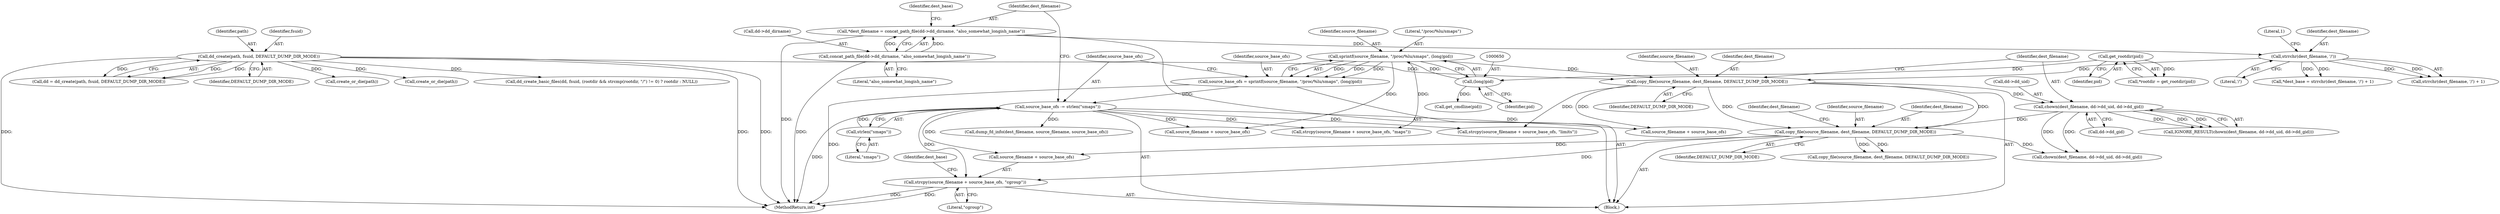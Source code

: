 digraph "0_abrt_80408e9e24a1c10f85fd969e1853e0f192157f92_0@API" {
"1000714" [label="(Call,strcpy(source_filename + source_base_ofs, \"cgroup\"))"];
"1000701" [label="(Call,copy_file(source_filename, dest_filename, DEFAULT_DUMP_DIR_MODE))"];
"1000680" [label="(Call,copy_file(source_filename, dest_filename, DEFAULT_DUMP_DIR_MODE))"];
"1000646" [label="(Call,sprintf(source_filename, \"/proc/%lu/smaps\", (long)pid))"];
"1000649" [label="(Call,(long)pid)"];
"1000627" [label="(Call,get_rootdir(pid))"];
"1000668" [label="(Call,strrchr(dest_filename, '/'))"];
"1000657" [label="(Call,*dest_filename = concat_path_file(dd->dd_dirname, \"also_somewhat_longish_name\"))"];
"1000659" [label="(Call,concat_path_file(dd->dd_dirname, \"also_somewhat_longish_name\"))"];
"1000617" [label="(Call,dd_create(path, fsuid, DEFAULT_DUMP_DIR_MODE))"];
"1000685" [label="(Call,chown(dest_filename, dd->dd_uid, dd->dd_gid))"];
"1000652" [label="(Call,source_base_ofs -= strlen(\"smaps\"))"];
"1000654" [label="(Call,strlen(\"smaps\"))"];
"1000644" [label="(Call,source_base_ofs = sprintf(source_filename, \"/proc/%lu/smaps\", (long)pid))"];
"1000889" [label="(Call,create_or_die(path))"];
"1000618" [label="(Identifier,path)"];
"1000704" [label="(Identifier,DEFAULT_DUMP_DIR_MODE)"];
"1000687" [label="(Call,dd->dd_uid)"];
"1000651" [label="(Identifier,pid)"];
"1000855" [label="(Call,create_or_die(path))"];
"1000623" [label="(Block,)"];
"1000715" [label="(Call,source_filename + source_base_ofs)"];
"1000707" [label="(Identifier,dest_filename)"];
"1000682" [label="(Identifier,dest_filename)"];
"1000720" [label="(Identifier,dest_base)"];
"1000627" [label="(Call,get_rootdir(pid))"];
"1000706" [label="(Call,chown(dest_filename, dd->dd_uid, dd->dd_gid))"];
"1000628" [label="(Identifier,pid)"];
"1000671" [label="(Literal,1)"];
"1000658" [label="(Identifier,dest_filename)"];
"1000739" [label="(Call,dump_fd_info(dest_filename, source_filename, source_base_ofs))"];
"1000617" [label="(Call,dd_create(path, fsuid, DEFAULT_DUMP_DIR_MODE))"];
"1000649" [label="(Call,(long)pid)"];
"1000672" [label="(Call,strcpy(source_filename + source_base_ofs, \"maps\"))"];
"1000629" [label="(Call,dd_create_basic_files(dd, fsuid, (rootdir && strcmp(rootdir, \"/\") != 0) ? rootdir : NULL))"];
"1000693" [label="(Call,strcpy(source_filename + source_base_ofs, \"limits\"))"];
"1000648" [label="(Literal,\"/proc/%lu/smaps\")"];
"1000644" [label="(Call,source_base_ofs = sprintf(source_filename, \"/proc/%lu/smaps\", (long)pid))"];
"1000718" [label="(Literal,\"cgroup\")"];
"1000670" [label="(Literal,'/')"];
"1000694" [label="(Call,source_filename + source_base_ofs)"];
"1001168" [label="(MethodReturn,int)"];
"1000685" [label="(Call,chown(dest_filename, dd->dd_uid, dd->dd_gid))"];
"1000655" [label="(Literal,\"smaps\")"];
"1000646" [label="(Call,sprintf(source_filename, \"/proc/%lu/smaps\", (long)pid))"];
"1000701" [label="(Call,copy_file(source_filename, dest_filename, DEFAULT_DUMP_DIR_MODE))"];
"1000702" [label="(Identifier,source_filename)"];
"1000681" [label="(Identifier,source_filename)"];
"1000657" [label="(Call,*dest_filename = concat_path_file(dd->dd_dirname, \"also_somewhat_longish_name\"))"];
"1000620" [label="(Identifier,DEFAULT_DUMP_DIR_MODE)"];
"1000669" [label="(Identifier,dest_filename)"];
"1000686" [label="(Identifier,dest_filename)"];
"1000680" [label="(Call,copy_file(source_filename, dest_filename, DEFAULT_DUMP_DIR_MODE))"];
"1000625" [label="(Call,*rootdir = get_rootdir(pid))"];
"1000663" [label="(Literal,\"also_somewhat_longish_name\")"];
"1000615" [label="(Call,dd = dd_create(path, fsuid, DEFAULT_DUMP_DIR_MODE))"];
"1000652" [label="(Call,source_base_ofs -= strlen(\"smaps\"))"];
"1000683" [label="(Identifier,DEFAULT_DUMP_DIR_MODE)"];
"1000666" [label="(Identifier,dest_base)"];
"1000684" [label="(Call,IGNORE_RESULT(chown(dest_filename, dd->dd_uid, dd->dd_gid)))"];
"1000659" [label="(Call,concat_path_file(dd->dd_dirname, \"also_somewhat_longish_name\"))"];
"1000812" [label="(Call,get_cmdline(pid))"];
"1000619" [label="(Identifier,fsuid)"];
"1000668" [label="(Call,strrchr(dest_filename, '/'))"];
"1000722" [label="(Call,copy_file(source_filename, dest_filename, DEFAULT_DUMP_DIR_MODE))"];
"1000660" [label="(Call,dd->dd_dirname)"];
"1000703" [label="(Identifier,dest_filename)"];
"1000714" [label="(Call,strcpy(source_filename + source_base_ofs, \"cgroup\"))"];
"1000673" [label="(Call,source_filename + source_base_ofs)"];
"1000645" [label="(Identifier,source_base_ofs)"];
"1000653" [label="(Identifier,source_base_ofs)"];
"1000647" [label="(Identifier,source_filename)"];
"1000665" [label="(Call,*dest_base = strrchr(dest_filename, '/') + 1)"];
"1000654" [label="(Call,strlen(\"smaps\"))"];
"1000690" [label="(Call,dd->dd_gid)"];
"1000667" [label="(Call,strrchr(dest_filename, '/') + 1)"];
"1000714" -> "1000623"  [label="AST: "];
"1000714" -> "1000718"  [label="CFG: "];
"1000715" -> "1000714"  [label="AST: "];
"1000718" -> "1000714"  [label="AST: "];
"1000720" -> "1000714"  [label="CFG: "];
"1000714" -> "1001168"  [label="DDG: "];
"1000714" -> "1001168"  [label="DDG: "];
"1000701" -> "1000714"  [label="DDG: "];
"1000652" -> "1000714"  [label="DDG: "];
"1000701" -> "1000623"  [label="AST: "];
"1000701" -> "1000704"  [label="CFG: "];
"1000702" -> "1000701"  [label="AST: "];
"1000703" -> "1000701"  [label="AST: "];
"1000704" -> "1000701"  [label="AST: "];
"1000707" -> "1000701"  [label="CFG: "];
"1000680" -> "1000701"  [label="DDG: "];
"1000680" -> "1000701"  [label="DDG: "];
"1000685" -> "1000701"  [label="DDG: "];
"1000701" -> "1000706"  [label="DDG: "];
"1000701" -> "1000715"  [label="DDG: "];
"1000701" -> "1000722"  [label="DDG: "];
"1000701" -> "1000722"  [label="DDG: "];
"1000680" -> "1000623"  [label="AST: "];
"1000680" -> "1000683"  [label="CFG: "];
"1000681" -> "1000680"  [label="AST: "];
"1000682" -> "1000680"  [label="AST: "];
"1000683" -> "1000680"  [label="AST: "];
"1000686" -> "1000680"  [label="CFG: "];
"1000646" -> "1000680"  [label="DDG: "];
"1000668" -> "1000680"  [label="DDG: "];
"1000617" -> "1000680"  [label="DDG: "];
"1000680" -> "1000685"  [label="DDG: "];
"1000680" -> "1000693"  [label="DDG: "];
"1000680" -> "1000694"  [label="DDG: "];
"1000646" -> "1000644"  [label="AST: "];
"1000646" -> "1000649"  [label="CFG: "];
"1000647" -> "1000646"  [label="AST: "];
"1000648" -> "1000646"  [label="AST: "];
"1000649" -> "1000646"  [label="AST: "];
"1000644" -> "1000646"  [label="CFG: "];
"1000646" -> "1000644"  [label="DDG: "];
"1000646" -> "1000644"  [label="DDG: "];
"1000646" -> "1000644"  [label="DDG: "];
"1000649" -> "1000646"  [label="DDG: "];
"1000646" -> "1000672"  [label="DDG: "];
"1000646" -> "1000673"  [label="DDG: "];
"1000649" -> "1000651"  [label="CFG: "];
"1000650" -> "1000649"  [label="AST: "];
"1000651" -> "1000649"  [label="AST: "];
"1000627" -> "1000649"  [label="DDG: "];
"1000649" -> "1000812"  [label="DDG: "];
"1000627" -> "1000625"  [label="AST: "];
"1000627" -> "1000628"  [label="CFG: "];
"1000628" -> "1000627"  [label="AST: "];
"1000625" -> "1000627"  [label="CFG: "];
"1000627" -> "1000625"  [label="DDG: "];
"1000668" -> "1000667"  [label="AST: "];
"1000668" -> "1000670"  [label="CFG: "];
"1000669" -> "1000668"  [label="AST: "];
"1000670" -> "1000668"  [label="AST: "];
"1000671" -> "1000668"  [label="CFG: "];
"1000668" -> "1000665"  [label="DDG: "];
"1000668" -> "1000665"  [label="DDG: "];
"1000668" -> "1000667"  [label="DDG: "];
"1000668" -> "1000667"  [label="DDG: "];
"1000657" -> "1000668"  [label="DDG: "];
"1000657" -> "1000623"  [label="AST: "];
"1000657" -> "1000659"  [label="CFG: "];
"1000658" -> "1000657"  [label="AST: "];
"1000659" -> "1000657"  [label="AST: "];
"1000666" -> "1000657"  [label="CFG: "];
"1000657" -> "1001168"  [label="DDG: "];
"1000659" -> "1000657"  [label="DDG: "];
"1000659" -> "1000657"  [label="DDG: "];
"1000659" -> "1000663"  [label="CFG: "];
"1000660" -> "1000659"  [label="AST: "];
"1000663" -> "1000659"  [label="AST: "];
"1000659" -> "1001168"  [label="DDG: "];
"1000617" -> "1000615"  [label="AST: "];
"1000617" -> "1000620"  [label="CFG: "];
"1000618" -> "1000617"  [label="AST: "];
"1000619" -> "1000617"  [label="AST: "];
"1000620" -> "1000617"  [label="AST: "];
"1000615" -> "1000617"  [label="CFG: "];
"1000617" -> "1001168"  [label="DDG: "];
"1000617" -> "1001168"  [label="DDG: "];
"1000617" -> "1001168"  [label="DDG: "];
"1000617" -> "1000615"  [label="DDG: "];
"1000617" -> "1000615"  [label="DDG: "];
"1000617" -> "1000615"  [label="DDG: "];
"1000617" -> "1000629"  [label="DDG: "];
"1000617" -> "1000855"  [label="DDG: "];
"1000617" -> "1000889"  [label="DDG: "];
"1000685" -> "1000684"  [label="AST: "];
"1000685" -> "1000690"  [label="CFG: "];
"1000686" -> "1000685"  [label="AST: "];
"1000687" -> "1000685"  [label="AST: "];
"1000690" -> "1000685"  [label="AST: "];
"1000684" -> "1000685"  [label="CFG: "];
"1000685" -> "1000684"  [label="DDG: "];
"1000685" -> "1000684"  [label="DDG: "];
"1000685" -> "1000684"  [label="DDG: "];
"1000685" -> "1000706"  [label="DDG: "];
"1000685" -> "1000706"  [label="DDG: "];
"1000652" -> "1000623"  [label="AST: "];
"1000652" -> "1000654"  [label="CFG: "];
"1000653" -> "1000652"  [label="AST: "];
"1000654" -> "1000652"  [label="AST: "];
"1000658" -> "1000652"  [label="CFG: "];
"1000652" -> "1001168"  [label="DDG: "];
"1000654" -> "1000652"  [label="DDG: "];
"1000644" -> "1000652"  [label="DDG: "];
"1000652" -> "1000672"  [label="DDG: "];
"1000652" -> "1000673"  [label="DDG: "];
"1000652" -> "1000693"  [label="DDG: "];
"1000652" -> "1000694"  [label="DDG: "];
"1000652" -> "1000715"  [label="DDG: "];
"1000652" -> "1000739"  [label="DDG: "];
"1000654" -> "1000655"  [label="CFG: "];
"1000655" -> "1000654"  [label="AST: "];
"1000644" -> "1000623"  [label="AST: "];
"1000645" -> "1000644"  [label="AST: "];
"1000653" -> "1000644"  [label="CFG: "];
"1000644" -> "1001168"  [label="DDG: "];
}
